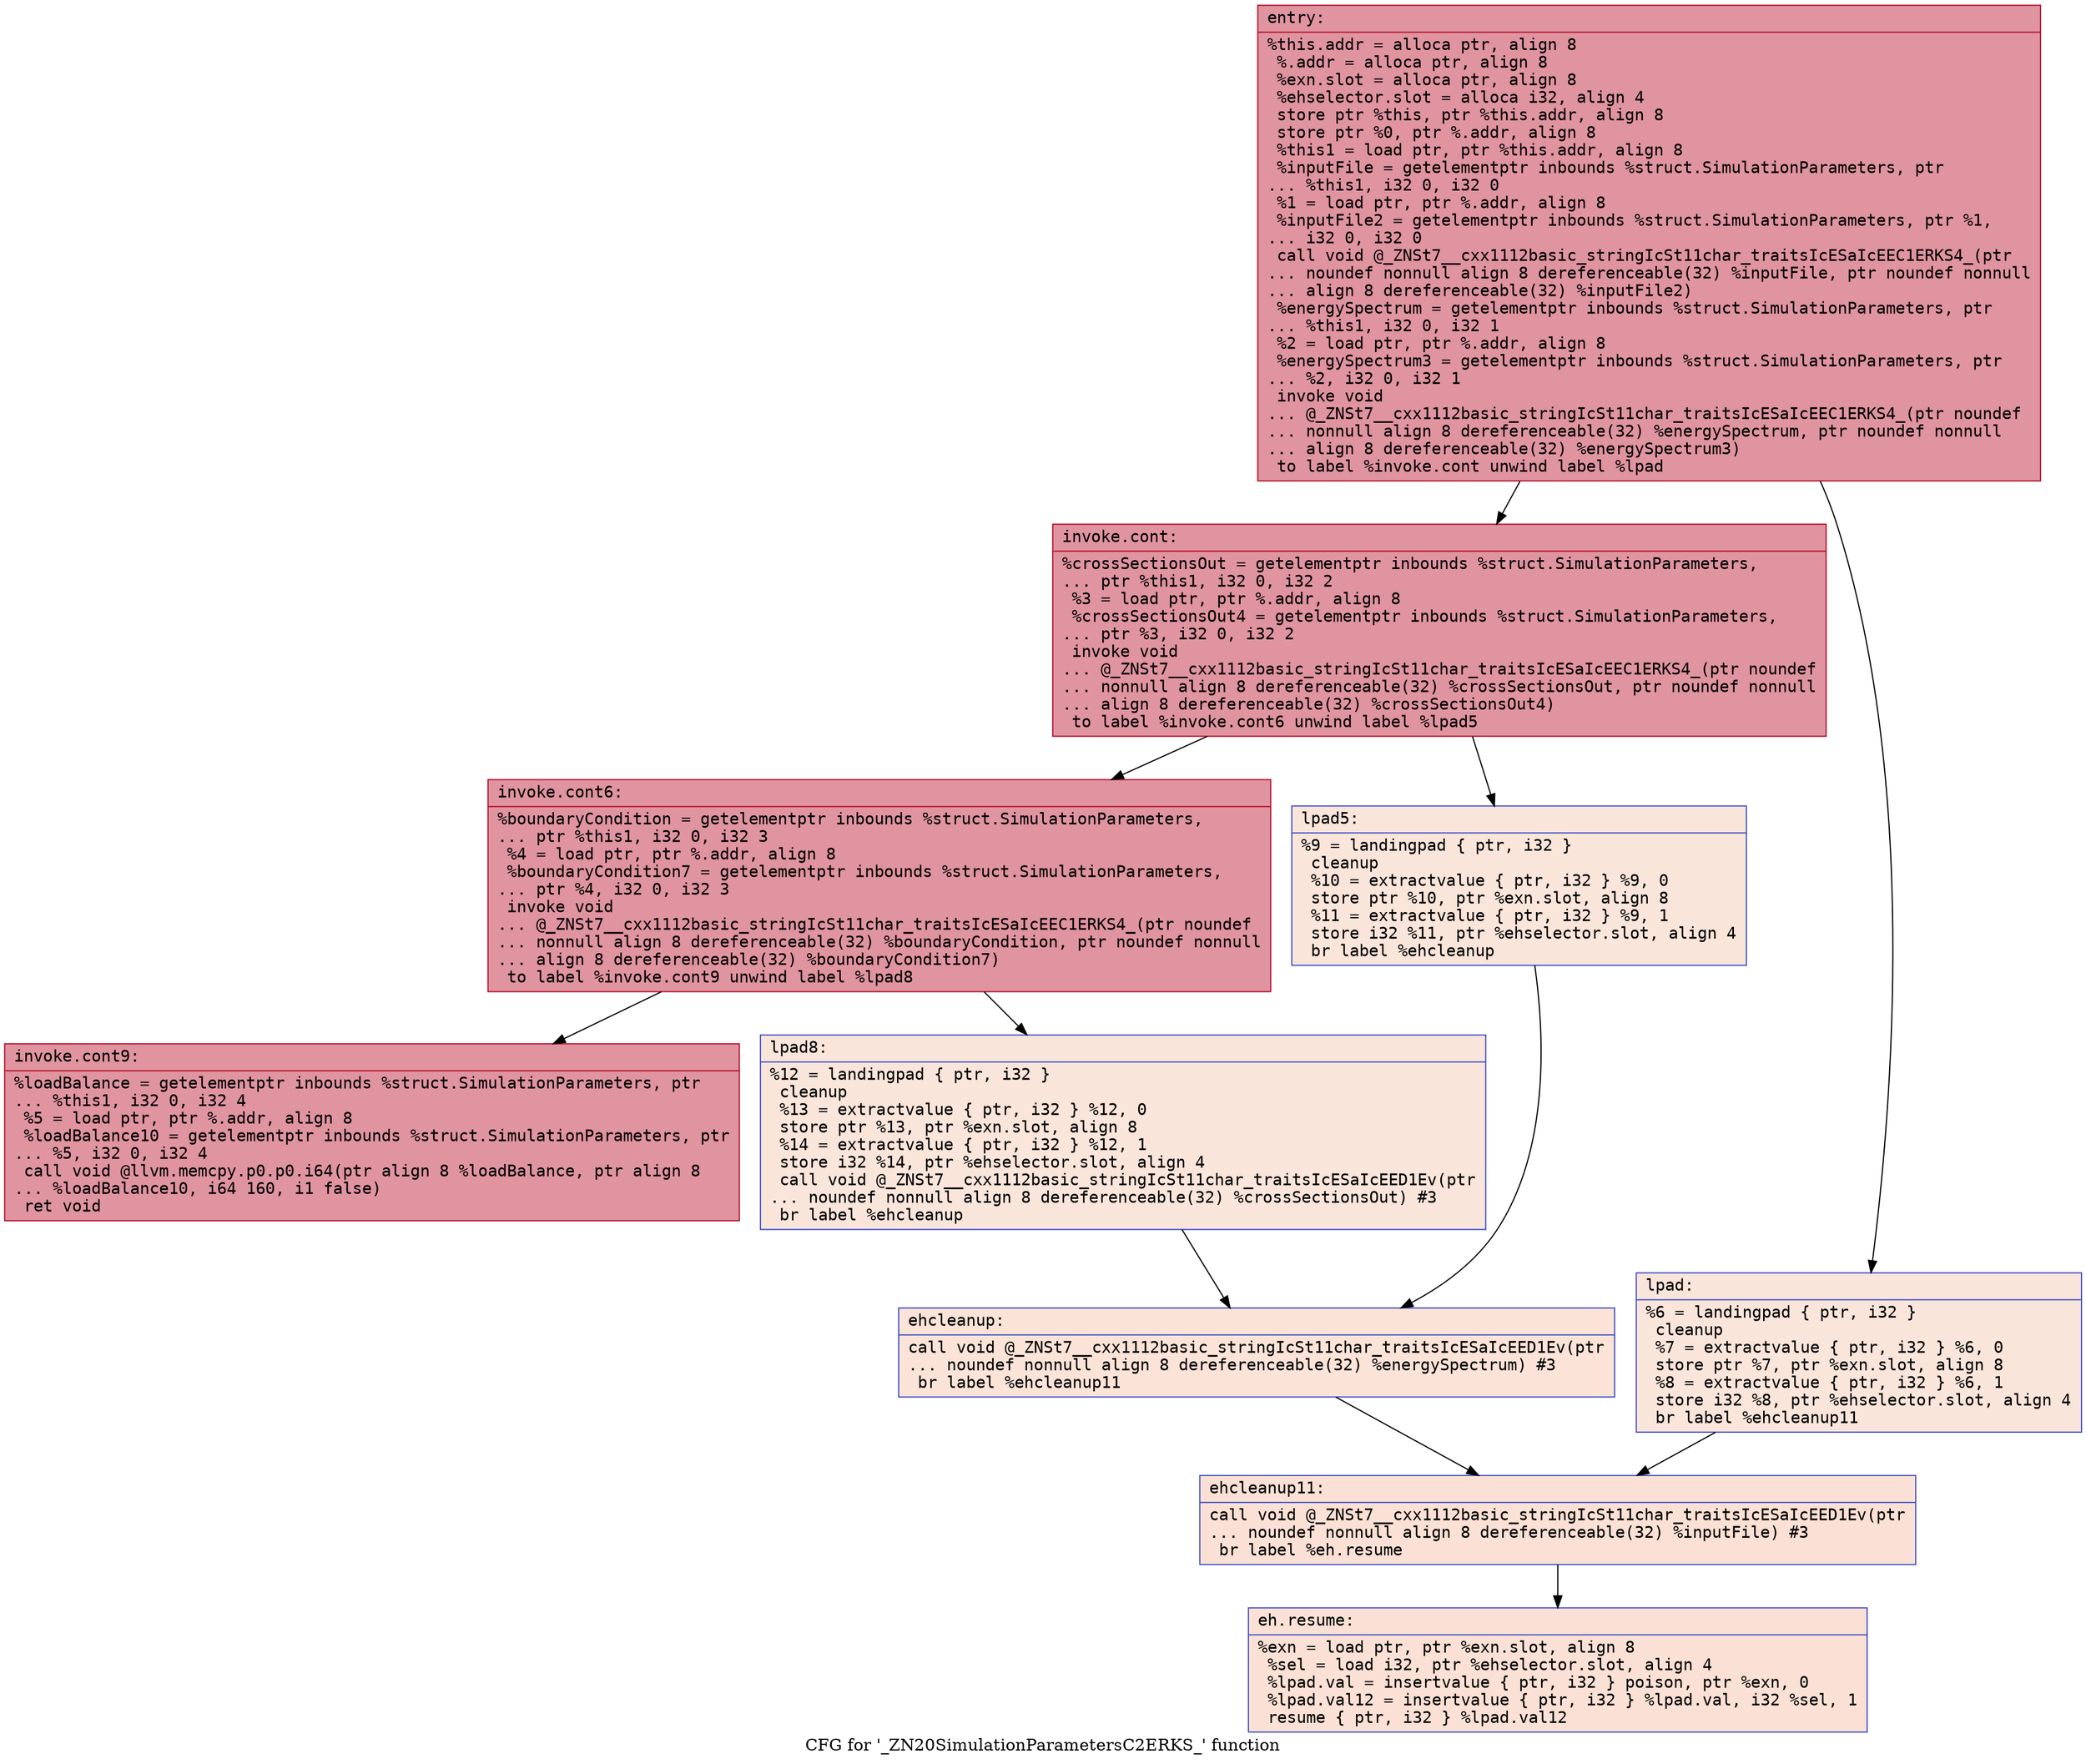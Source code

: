 digraph "CFG for '_ZN20SimulationParametersC2ERKS_' function" {
	label="CFG for '_ZN20SimulationParametersC2ERKS_' function";

	Node0x5642719732c0 [shape=record,color="#b70d28ff", style=filled, fillcolor="#b70d2870" fontname="Courier",label="{entry:\l|  %this.addr = alloca ptr, align 8\l  %.addr = alloca ptr, align 8\l  %exn.slot = alloca ptr, align 8\l  %ehselector.slot = alloca i32, align 4\l  store ptr %this, ptr %this.addr, align 8\l  store ptr %0, ptr %.addr, align 8\l  %this1 = load ptr, ptr %this.addr, align 8\l  %inputFile = getelementptr inbounds %struct.SimulationParameters, ptr\l... %this1, i32 0, i32 0\l  %1 = load ptr, ptr %.addr, align 8\l  %inputFile2 = getelementptr inbounds %struct.SimulationParameters, ptr %1,\l... i32 0, i32 0\l  call void @_ZNSt7__cxx1112basic_stringIcSt11char_traitsIcESaIcEEC1ERKS4_(ptr\l... noundef nonnull align 8 dereferenceable(32) %inputFile, ptr noundef nonnull\l... align 8 dereferenceable(32) %inputFile2)\l  %energySpectrum = getelementptr inbounds %struct.SimulationParameters, ptr\l... %this1, i32 0, i32 1\l  %2 = load ptr, ptr %.addr, align 8\l  %energySpectrum3 = getelementptr inbounds %struct.SimulationParameters, ptr\l... %2, i32 0, i32 1\l  invoke void\l... @_ZNSt7__cxx1112basic_stringIcSt11char_traitsIcESaIcEEC1ERKS4_(ptr noundef\l... nonnull align 8 dereferenceable(32) %energySpectrum, ptr noundef nonnull\l... align 8 dereferenceable(32) %energySpectrum3)\l          to label %invoke.cont unwind label %lpad\l}"];
	Node0x5642719732c0 -> Node0x56427198a760[tooltip="entry -> invoke.cont\nProbability 100.00%" ];
	Node0x5642719732c0 -> Node0x56427198a7b0[tooltip="entry -> lpad\nProbability 0.00%" ];
	Node0x56427198a760 [shape=record,color="#b70d28ff", style=filled, fillcolor="#b70d2870" fontname="Courier",label="{invoke.cont:\l|  %crossSectionsOut = getelementptr inbounds %struct.SimulationParameters,\l... ptr %this1, i32 0, i32 2\l  %3 = load ptr, ptr %.addr, align 8\l  %crossSectionsOut4 = getelementptr inbounds %struct.SimulationParameters,\l... ptr %3, i32 0, i32 2\l  invoke void\l... @_ZNSt7__cxx1112basic_stringIcSt11char_traitsIcESaIcEEC1ERKS4_(ptr noundef\l... nonnull align 8 dereferenceable(32) %crossSectionsOut, ptr noundef nonnull\l... align 8 dereferenceable(32) %crossSectionsOut4)\l          to label %invoke.cont6 unwind label %lpad5\l}"];
	Node0x56427198a760 -> Node0x56427198ae00[tooltip="invoke.cont -> invoke.cont6\nProbability 100.00%" ];
	Node0x56427198a760 -> Node0x56427198ae50[tooltip="invoke.cont -> lpad5\nProbability 0.00%" ];
	Node0x56427198ae00 [shape=record,color="#b70d28ff", style=filled, fillcolor="#b70d2870" fontname="Courier",label="{invoke.cont6:\l|  %boundaryCondition = getelementptr inbounds %struct.SimulationParameters,\l... ptr %this1, i32 0, i32 3\l  %4 = load ptr, ptr %.addr, align 8\l  %boundaryCondition7 = getelementptr inbounds %struct.SimulationParameters,\l... ptr %4, i32 0, i32 3\l  invoke void\l... @_ZNSt7__cxx1112basic_stringIcSt11char_traitsIcESaIcEEC1ERKS4_(ptr noundef\l... nonnull align 8 dereferenceable(32) %boundaryCondition, ptr noundef nonnull\l... align 8 dereferenceable(32) %boundaryCondition7)\l          to label %invoke.cont9 unwind label %lpad8\l}"];
	Node0x56427198ae00 -> Node0x56427198b2a0[tooltip="invoke.cont6 -> invoke.cont9\nProbability 100.00%" ];
	Node0x56427198ae00 -> Node0x56427198b2f0[tooltip="invoke.cont6 -> lpad8\nProbability 0.00%" ];
	Node0x56427198b2a0 [shape=record,color="#b70d28ff", style=filled, fillcolor="#b70d2870" fontname="Courier",label="{invoke.cont9:\l|  %loadBalance = getelementptr inbounds %struct.SimulationParameters, ptr\l... %this1, i32 0, i32 4\l  %5 = load ptr, ptr %.addr, align 8\l  %loadBalance10 = getelementptr inbounds %struct.SimulationParameters, ptr\l... %5, i32 0, i32 4\l  call void @llvm.memcpy.p0.p0.i64(ptr align 8 %loadBalance, ptr align 8\l... %loadBalance10, i64 160, i1 false)\l  ret void\l}"];
	Node0x56427198a7b0 [shape=record,color="#3d50c3ff", style=filled, fillcolor="#f4c5ad70" fontname="Courier",label="{lpad:\l|  %6 = landingpad \{ ptr, i32 \}\l          cleanup\l  %7 = extractvalue \{ ptr, i32 \} %6, 0\l  store ptr %7, ptr %exn.slot, align 8\l  %8 = extractvalue \{ ptr, i32 \} %6, 1\l  store i32 %8, ptr %ehselector.slot, align 4\l  br label %ehcleanup11\l}"];
	Node0x56427198a7b0 -> Node0x56427198bb50[tooltip="lpad -> ehcleanup11\nProbability 100.00%" ];
	Node0x56427198ae50 [shape=record,color="#3d50c3ff", style=filled, fillcolor="#f4c5ad70" fontname="Courier",label="{lpad5:\l|  %9 = landingpad \{ ptr, i32 \}\l          cleanup\l  %10 = extractvalue \{ ptr, i32 \} %9, 0\l  store ptr %10, ptr %exn.slot, align 8\l  %11 = extractvalue \{ ptr, i32 \} %9, 1\l  store i32 %11, ptr %ehselector.slot, align 4\l  br label %ehcleanup\l}"];
	Node0x56427198ae50 -> Node0x56427198be70[tooltip="lpad5 -> ehcleanup\nProbability 100.00%" ];
	Node0x56427198b2f0 [shape=record,color="#3d50c3ff", style=filled, fillcolor="#f4c5ad70" fontname="Courier",label="{lpad8:\l|  %12 = landingpad \{ ptr, i32 \}\l          cleanup\l  %13 = extractvalue \{ ptr, i32 \} %12, 0\l  store ptr %13, ptr %exn.slot, align 8\l  %14 = extractvalue \{ ptr, i32 \} %12, 1\l  store i32 %14, ptr %ehselector.slot, align 4\l  call void @_ZNSt7__cxx1112basic_stringIcSt11char_traitsIcESaIcEED1Ev(ptr\l... noundef nonnull align 8 dereferenceable(32) %crossSectionsOut) #3\l  br label %ehcleanup\l}"];
	Node0x56427198b2f0 -> Node0x56427198be70[tooltip="lpad8 -> ehcleanup\nProbability 100.00%" ];
	Node0x56427198be70 [shape=record,color="#3d50c3ff", style=filled, fillcolor="#f6bfa670" fontname="Courier",label="{ehcleanup:\l|  call void @_ZNSt7__cxx1112basic_stringIcSt11char_traitsIcESaIcEED1Ev(ptr\l... noundef nonnull align 8 dereferenceable(32) %energySpectrum) #3\l  br label %ehcleanup11\l}"];
	Node0x56427198be70 -> Node0x56427198bb50[tooltip="ehcleanup -> ehcleanup11\nProbability 100.00%" ];
	Node0x56427198bb50 [shape=record,color="#3d50c3ff", style=filled, fillcolor="#f7bca170" fontname="Courier",label="{ehcleanup11:\l|  call void @_ZNSt7__cxx1112basic_stringIcSt11char_traitsIcESaIcEED1Ev(ptr\l... noundef nonnull align 8 dereferenceable(32) %inputFile) #3\l  br label %eh.resume\l}"];
	Node0x56427198bb50 -> Node0x56427198c3e0[tooltip="ehcleanup11 -> eh.resume\nProbability 100.00%" ];
	Node0x56427198c3e0 [shape=record,color="#3d50c3ff", style=filled, fillcolor="#f7bca170" fontname="Courier",label="{eh.resume:\l|  %exn = load ptr, ptr %exn.slot, align 8\l  %sel = load i32, ptr %ehselector.slot, align 4\l  %lpad.val = insertvalue \{ ptr, i32 \} poison, ptr %exn, 0\l  %lpad.val12 = insertvalue \{ ptr, i32 \} %lpad.val, i32 %sel, 1\l  resume \{ ptr, i32 \} %lpad.val12\l}"];
}
